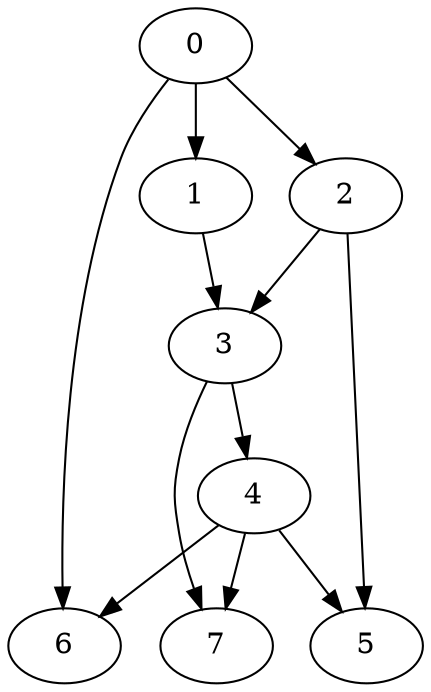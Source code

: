 digraph {
	0 -> 1;
	0 -> 2;
	0 -> 6;
	1 -> 3;
	2 -> 3;
	2 -> 5;
	3 -> 4;
	3 -> 7;
	4 -> 5;
	4 -> 6;
	4 -> 7;
}